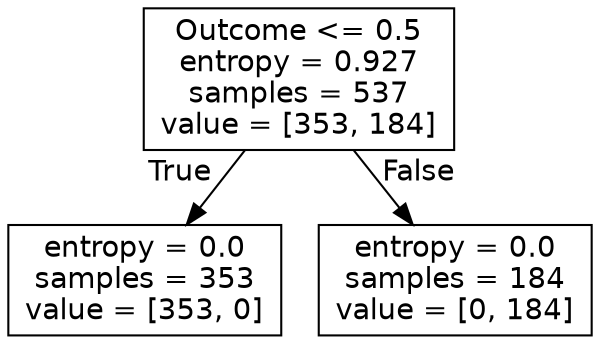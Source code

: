 digraph Tree {
node [shape=box, fontname="helvetica"] ;
edge [fontname="helvetica"] ;
0 [label="Outcome <= 0.5\nentropy = 0.927\nsamples = 537\nvalue = [353, 184]"] ;
1 [label="entropy = 0.0\nsamples = 353\nvalue = [353, 0]"] ;
0 -> 1 [labeldistance=2.5, labelangle=45, headlabel="True"] ;
2 [label="entropy = 0.0\nsamples = 184\nvalue = [0, 184]"] ;
0 -> 2 [labeldistance=2.5, labelangle=-45, headlabel="False"] ;
}